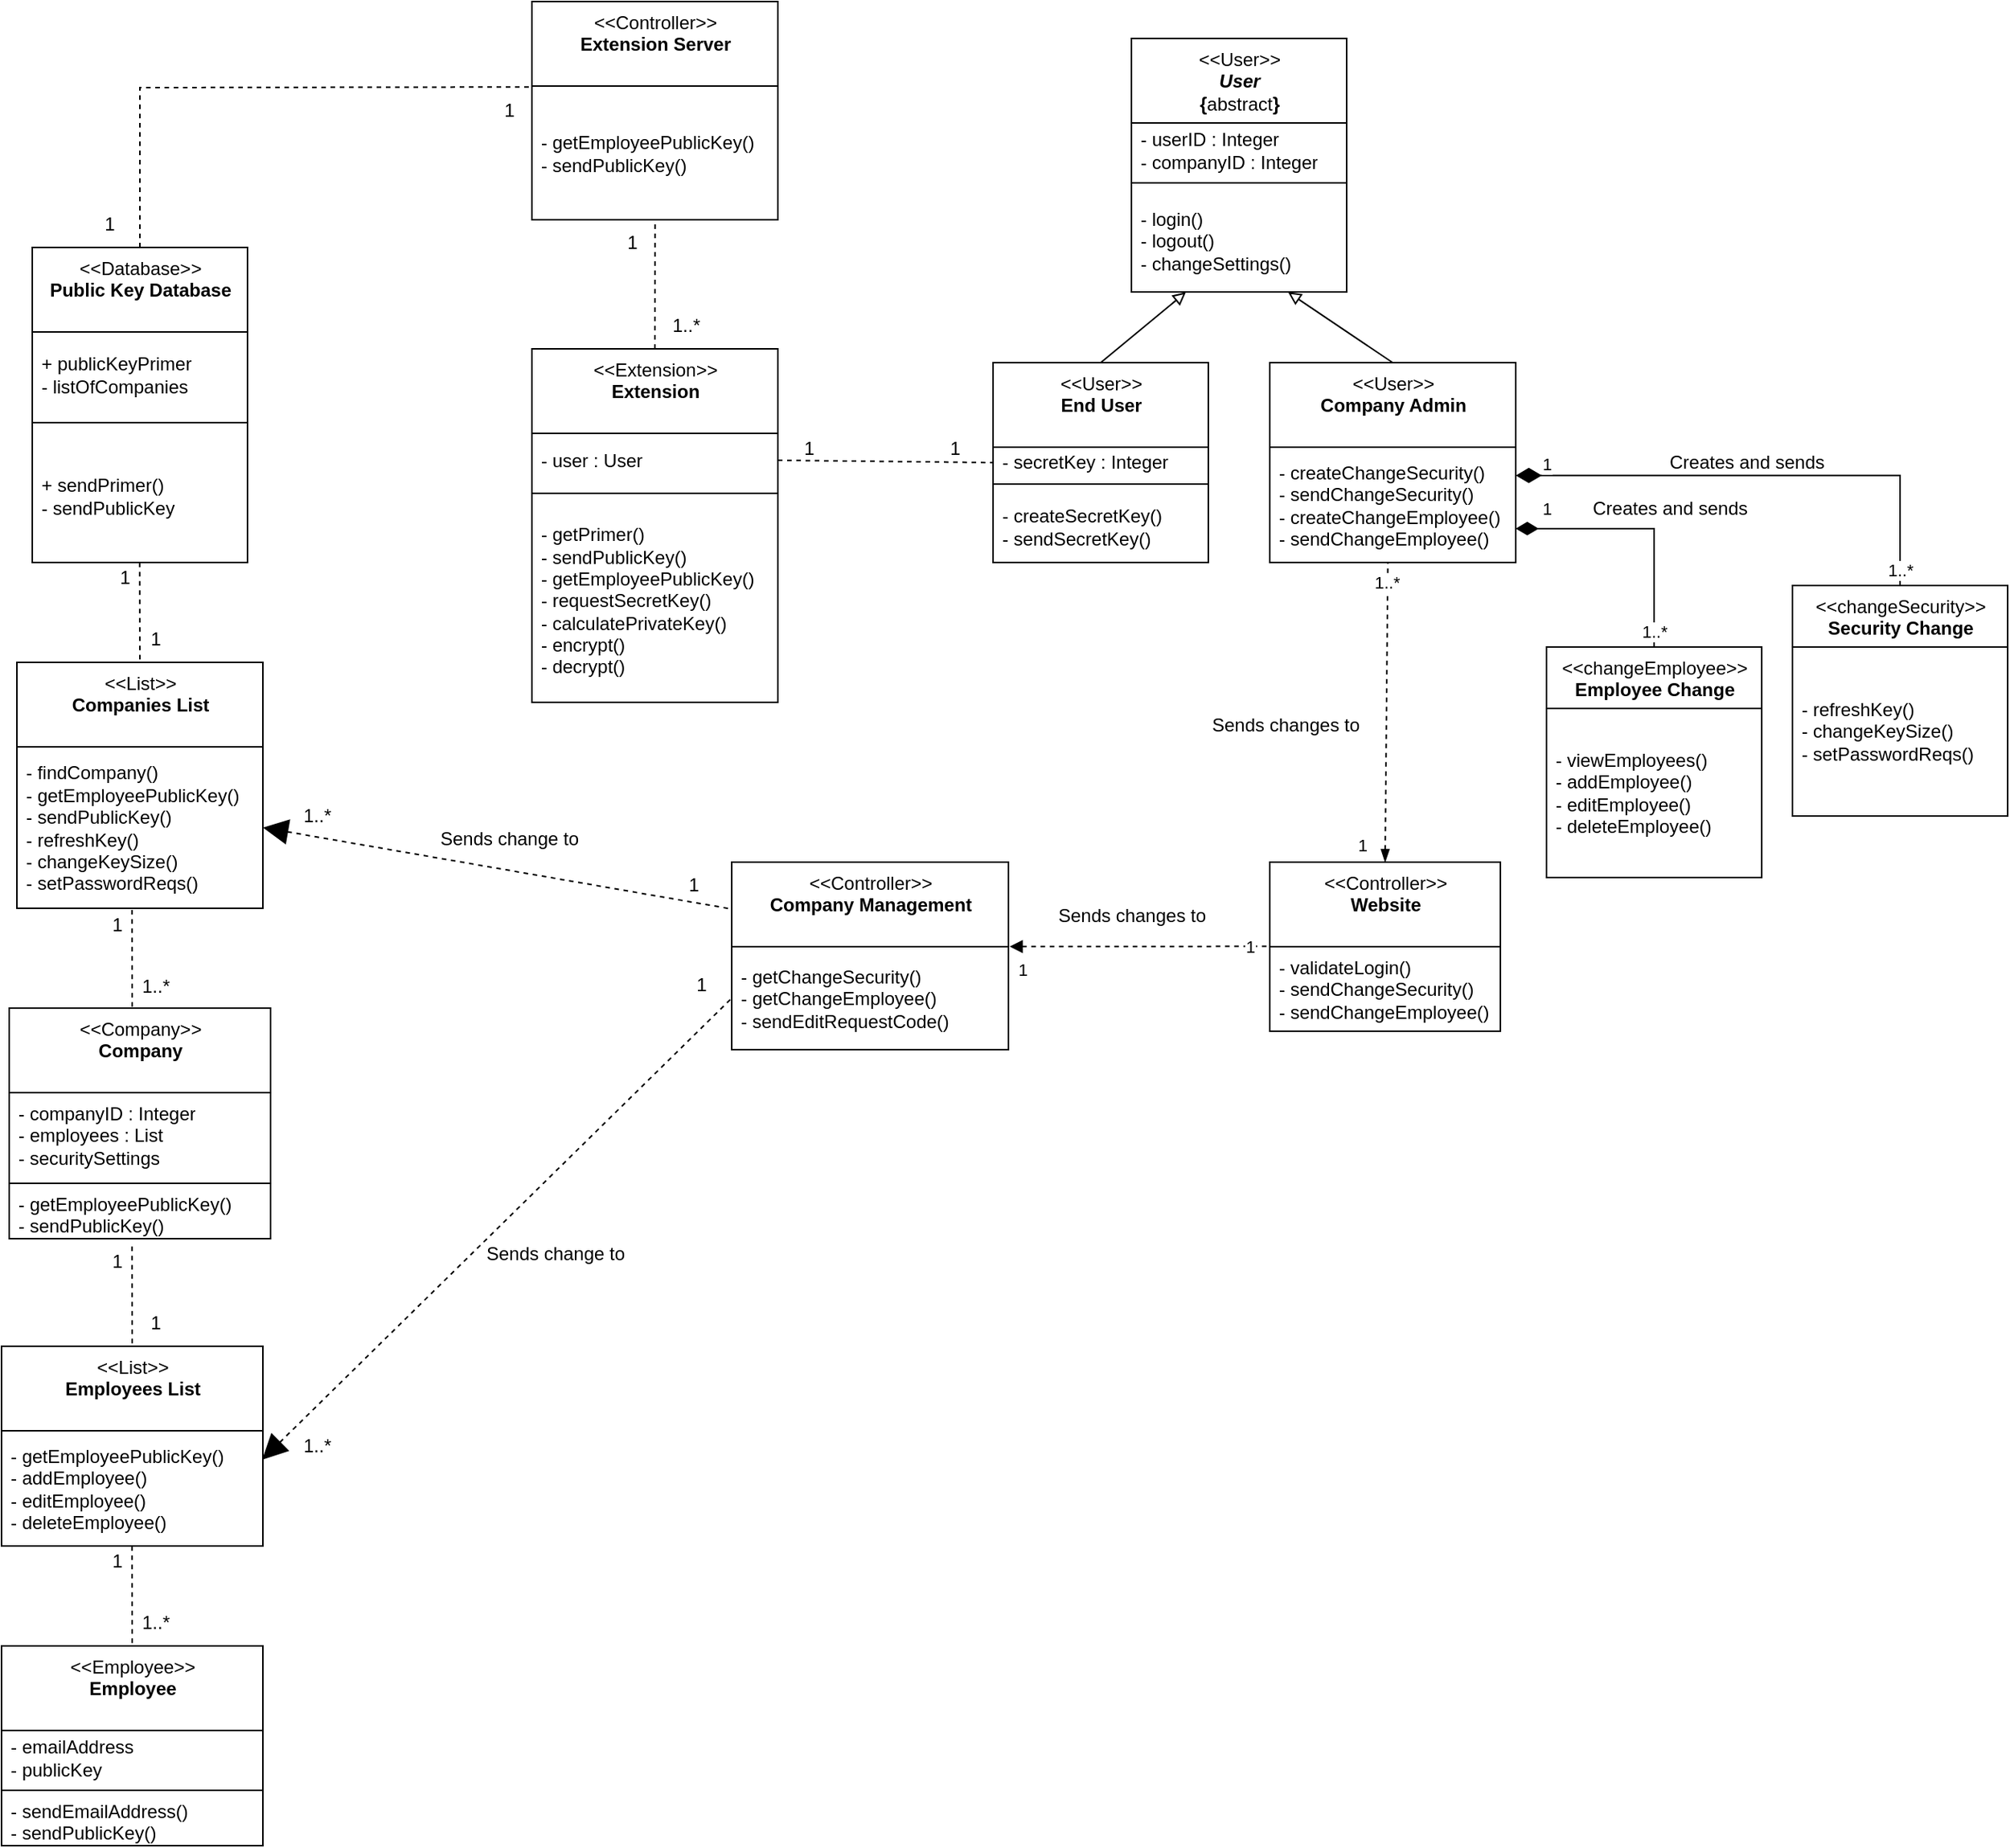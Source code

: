 <mxfile version="20.5.1" type="github">
  <diagram id="yi8clrVWpxPI6aIF4BqR" name="Page-1">
    <mxGraphModel dx="1526" dy="811" grid="1" gridSize="10" guides="1" tooltips="1" connect="1" arrows="1" fold="1" page="1" pageScale="1" pageWidth="850" pageHeight="1100" background="none" math="0" shadow="0">
      <root>
        <mxCell id="0" />
        <mxCell id="1" parent="0" />
        <mxCell id="jAniK7cdJ6ZegxduMN-r-1" value="&amp;lt;&amp;lt;Extension&amp;gt;&amp;gt;&lt;br&gt;&lt;b&gt;Extension&lt;/b&gt;" style="swimlane;fontStyle=0;align=center;verticalAlign=top;childLayout=stackLayout;horizontal=1;startSize=55;horizontalStack=0;resizeParent=1;resizeParentMax=0;resizeLast=0;collapsible=0;marginBottom=0;html=1;" parent="1" vertex="1">
          <mxGeometry x="1110" y="246" width="160" height="230" as="geometry" />
        </mxCell>
        <mxCell id="jAniK7cdJ6ZegxduMN-r-3" value="- user : User" style="text;html=1;strokeColor=none;fillColor=none;align=left;verticalAlign=middle;spacingLeft=4;spacingRight=4;overflow=hidden;rotatable=0;points=[[0,0.5],[1,0.5]];portConstraint=eastwest;" parent="jAniK7cdJ6ZegxduMN-r-1" vertex="1">
          <mxGeometry y="55" width="160" height="35" as="geometry" />
        </mxCell>
        <mxCell id="jAniK7cdJ6ZegxduMN-r-6" value="" style="line;strokeWidth=1;fillColor=none;align=left;verticalAlign=middle;spacingTop=-1;spacingLeft=3;spacingRight=3;rotatable=0;labelPosition=right;points=[];portConstraint=eastwest;" parent="jAniK7cdJ6ZegxduMN-r-1" vertex="1">
          <mxGeometry y="90" width="160" height="8" as="geometry" />
        </mxCell>
        <mxCell id="jAniK7cdJ6ZegxduMN-r-8" value="- getPrimer()&lt;br&gt;- sendPublicKey()&lt;br&gt;- getEmployeePublicKey()&lt;br&gt;- requestSecretKey()&lt;br&gt;- calculatePrivateKey()&lt;br&gt;- encrypt()&lt;br&gt;- decrypt()" style="text;html=1;strokeColor=none;fillColor=none;align=left;verticalAlign=middle;spacingLeft=4;spacingRight=4;overflow=hidden;rotatable=0;points=[[0,0.5],[1,0.5]];portConstraint=eastwest;" parent="jAniK7cdJ6ZegxduMN-r-1" vertex="1">
          <mxGeometry y="98" width="160" height="132" as="geometry" />
        </mxCell>
        <mxCell id="cV7SApcjxq-6u7qVIPJe-7" value="&amp;lt;&amp;lt;User&amp;gt;&amp;gt;&lt;br&gt;&lt;b&gt;&lt;i&gt;User&lt;/i&gt;&lt;br&gt;{&lt;/b&gt;abstract&lt;b&gt;}&lt;br&gt;&lt;/b&gt;" style="swimlane;fontStyle=0;align=center;verticalAlign=top;childLayout=stackLayout;horizontal=1;startSize=55;horizontalStack=0;resizeParent=1;resizeParentMax=0;resizeLast=0;collapsible=0;marginBottom=0;html=1;" vertex="1" parent="1">
          <mxGeometry x="1500" y="44" width="140" height="165" as="geometry" />
        </mxCell>
        <mxCell id="cV7SApcjxq-6u7qVIPJe-9" value="- userID : Integer&lt;br&gt;- companyID : Integer" style="text;html=1;strokeColor=none;fillColor=none;align=left;verticalAlign=middle;spacingLeft=4;spacingRight=4;overflow=hidden;rotatable=0;points=[[0,0.5],[1,0.5]];portConstraint=eastwest;" vertex="1" parent="cV7SApcjxq-6u7qVIPJe-7">
          <mxGeometry y="55" width="140" height="35" as="geometry" />
        </mxCell>
        <mxCell id="cV7SApcjxq-6u7qVIPJe-12" value="" style="line;strokeWidth=1;fillColor=none;align=left;verticalAlign=middle;spacingTop=-1;spacingLeft=3;spacingRight=3;rotatable=0;labelPosition=right;points=[];portConstraint=eastwest;" vertex="1" parent="cV7SApcjxq-6u7qVIPJe-7">
          <mxGeometry y="90" width="140" height="8" as="geometry" />
        </mxCell>
        <mxCell id="cV7SApcjxq-6u7qVIPJe-14" value="- login()&lt;br&gt;- logout()&lt;br&gt;- changeSettings()" style="text;html=1;strokeColor=none;fillColor=none;align=left;verticalAlign=middle;spacingLeft=4;spacingRight=4;overflow=hidden;rotatable=0;points=[[0,0.5],[1,0.5]];portConstraint=eastwest;" vertex="1" parent="cV7SApcjxq-6u7qVIPJe-7">
          <mxGeometry y="98" width="140" height="67" as="geometry" />
        </mxCell>
        <mxCell id="cV7SApcjxq-6u7qVIPJe-21" value="&amp;lt;&amp;lt;User&amp;gt;&amp;gt;&lt;br&gt;&lt;b&gt;End User&lt;/b&gt;" style="swimlane;fontStyle=0;align=center;verticalAlign=top;childLayout=stackLayout;horizontal=1;startSize=55;horizontalStack=0;resizeParent=1;resizeParentMax=0;resizeLast=0;collapsible=0;marginBottom=0;html=1;" vertex="1" parent="1">
          <mxGeometry x="1410" y="255" width="140" height="130" as="geometry" />
        </mxCell>
        <mxCell id="cV7SApcjxq-6u7qVIPJe-22" value="- secretKey : Integer" style="text;html=1;strokeColor=none;fillColor=none;align=left;verticalAlign=middle;spacingLeft=4;spacingRight=4;overflow=hidden;rotatable=0;points=[[0,0.5],[1,0.5]];portConstraint=eastwest;" vertex="1" parent="cV7SApcjxq-6u7qVIPJe-21">
          <mxGeometry y="55" width="140" height="20" as="geometry" />
        </mxCell>
        <mxCell id="cV7SApcjxq-6u7qVIPJe-23" value="" style="line;strokeWidth=1;fillColor=none;align=left;verticalAlign=middle;spacingTop=-1;spacingLeft=3;spacingRight=3;rotatable=0;labelPosition=right;points=[];portConstraint=eastwest;" vertex="1" parent="cV7SApcjxq-6u7qVIPJe-21">
          <mxGeometry y="75" width="140" height="8" as="geometry" />
        </mxCell>
        <mxCell id="cV7SApcjxq-6u7qVIPJe-24" value="- createSecretKey()&lt;br&gt;- sendSecretKey()" style="text;html=1;strokeColor=none;fillColor=none;align=left;verticalAlign=middle;spacingLeft=4;spacingRight=4;overflow=hidden;rotatable=0;points=[[0,0.5],[1,0.5]];portConstraint=eastwest;" vertex="1" parent="cV7SApcjxq-6u7qVIPJe-21">
          <mxGeometry y="83" width="140" height="47" as="geometry" />
        </mxCell>
        <mxCell id="cV7SApcjxq-6u7qVIPJe-25" value="&amp;lt;&amp;lt;User&amp;gt;&amp;gt;&lt;br&gt;&lt;b&gt;Company Admin&lt;/b&gt;" style="swimlane;fontStyle=0;align=center;verticalAlign=top;childLayout=stackLayout;horizontal=1;startSize=55;horizontalStack=0;resizeParent=1;resizeParentMax=0;resizeLast=0;collapsible=0;marginBottom=0;html=1;" vertex="1" parent="1">
          <mxGeometry x="1590" y="255" width="160" height="130" as="geometry" />
        </mxCell>
        <mxCell id="cV7SApcjxq-6u7qVIPJe-28" value="- createChangeSecurity()&lt;br&gt;- sendChangeSecurity()&lt;br&gt;- createChangeEmployee()&lt;br&gt;- sendChangeEmployee()" style="text;html=1;strokeColor=none;fillColor=none;align=left;verticalAlign=middle;spacingLeft=4;spacingRight=4;overflow=hidden;rotatable=0;points=[[0,0.5],[1,0.5]];portConstraint=eastwest;" vertex="1" parent="cV7SApcjxq-6u7qVIPJe-25">
          <mxGeometry y="55" width="160" height="75" as="geometry" />
        </mxCell>
        <mxCell id="cV7SApcjxq-6u7qVIPJe-37" value="" style="endArrow=block;html=1;rounded=0;exitX=0.5;exitY=0;exitDx=0;exitDy=0;entryX=0.253;entryY=1.002;entryDx=0;entryDy=0;entryPerimeter=0;endFill=0;" edge="1" parent="1" source="cV7SApcjxq-6u7qVIPJe-21" target="cV7SApcjxq-6u7qVIPJe-14">
          <mxGeometry width="50" height="50" relative="1" as="geometry">
            <mxPoint x="1770" y="230" as="sourcePoint" />
            <mxPoint x="1820" y="180" as="targetPoint" />
          </mxGeometry>
        </mxCell>
        <mxCell id="cV7SApcjxq-6u7qVIPJe-43" value="" style="endArrow=block;html=1;rounded=0;exitX=0.5;exitY=0;exitDx=0;exitDy=0;entryX=0.728;entryY=1.002;entryDx=0;entryDy=0;entryPerimeter=0;endFill=0;" edge="1" parent="1" source="cV7SApcjxq-6u7qVIPJe-25" target="cV7SApcjxq-6u7qVIPJe-14">
          <mxGeometry width="50" height="50" relative="1" as="geometry">
            <mxPoint x="1500" y="250" as="sourcePoint" />
            <mxPoint x="1543.6" y="193.525" as="targetPoint" />
          </mxGeometry>
        </mxCell>
        <mxCell id="cV7SApcjxq-6u7qVIPJe-45" value="&amp;lt;&amp;lt;Controller&amp;gt;&amp;gt;&lt;br&gt;&lt;b&gt;Extension Server&lt;/b&gt;" style="swimlane;fontStyle=0;align=center;verticalAlign=top;childLayout=stackLayout;horizontal=1;startSize=55;horizontalStack=0;resizeParent=1;resizeParentMax=0;resizeLast=0;collapsible=0;marginBottom=0;html=1;" vertex="1" parent="1">
          <mxGeometry x="1110" y="20" width="160" height="142" as="geometry" />
        </mxCell>
        <mxCell id="cV7SApcjxq-6u7qVIPJe-52" value="- getEmployeePublicKey()&lt;br&gt;- sendPublicKey()" style="text;html=1;strokeColor=none;fillColor=none;align=left;verticalAlign=middle;spacingLeft=4;spacingRight=4;overflow=hidden;rotatable=0;points=[[0,0.5],[1,0.5]];portConstraint=eastwest;" vertex="1" parent="cV7SApcjxq-6u7qVIPJe-45">
          <mxGeometry y="55" width="160" height="87" as="geometry" />
        </mxCell>
        <mxCell id="cV7SApcjxq-6u7qVIPJe-53" value="&amp;lt;&amp;lt;Database&amp;gt;&amp;gt;&lt;br&gt;&lt;b&gt;Public Key Database&lt;/b&gt;" style="swimlane;fontStyle=0;align=center;verticalAlign=top;childLayout=stackLayout;horizontal=1;startSize=55;horizontalStack=0;resizeParent=1;resizeParentMax=0;resizeLast=0;collapsible=0;marginBottom=0;html=1;" vertex="1" parent="1">
          <mxGeometry x="785" y="180" width="140" height="205" as="geometry" />
        </mxCell>
        <mxCell id="cV7SApcjxq-6u7qVIPJe-55" value="+ publicKeyPrimer&lt;br&gt;- listOfCompanies" style="text;html=1;strokeColor=none;fillColor=none;align=left;verticalAlign=middle;spacingLeft=4;spacingRight=4;overflow=hidden;rotatable=0;points=[[0,0.5],[1,0.5]];portConstraint=eastwest;" vertex="1" parent="cV7SApcjxq-6u7qVIPJe-53">
          <mxGeometry y="55" width="140" height="55" as="geometry" />
        </mxCell>
        <mxCell id="cV7SApcjxq-6u7qVIPJe-58" value="" style="line;strokeWidth=1;fillColor=none;align=left;verticalAlign=middle;spacingTop=-1;spacingLeft=3;spacingRight=3;rotatable=0;labelPosition=right;points=[];portConstraint=eastwest;" vertex="1" parent="cV7SApcjxq-6u7qVIPJe-53">
          <mxGeometry y="110" width="140" height="8" as="geometry" />
        </mxCell>
        <mxCell id="cV7SApcjxq-6u7qVIPJe-60" value="+ sendPrimer()&lt;br&gt;- sendPublicKey" style="text;html=1;strokeColor=none;fillColor=none;align=left;verticalAlign=middle;spacingLeft=4;spacingRight=4;overflow=hidden;rotatable=0;points=[[0,0.5],[1,0.5]];portConstraint=eastwest;" vertex="1" parent="cV7SApcjxq-6u7qVIPJe-53">
          <mxGeometry y="118" width="140" height="87" as="geometry" />
        </mxCell>
        <mxCell id="cV7SApcjxq-6u7qVIPJe-61" value="&amp;lt;&amp;lt;List&amp;gt;&amp;gt;&lt;br&gt;&lt;b&gt;Companies List&lt;/b&gt;" style="swimlane;fontStyle=0;align=center;verticalAlign=top;childLayout=stackLayout;horizontal=1;startSize=55;horizontalStack=0;resizeParent=1;resizeParentMax=0;resizeLast=0;collapsible=0;marginBottom=0;html=1;" vertex="1" parent="1">
          <mxGeometry x="775" y="450" width="160" height="160" as="geometry" />
        </mxCell>
        <mxCell id="cV7SApcjxq-6u7qVIPJe-68" value="- findCompany()&lt;br&gt;- getEmployeePublicKey()&lt;br&gt;- sendPublicKey()&lt;br&gt;- refreshKey()&lt;br&gt;- changeKeySize()&lt;br&gt;- setPasswordReqs()" style="text;html=1;strokeColor=none;fillColor=none;align=left;verticalAlign=middle;spacingLeft=4;spacingRight=4;overflow=hidden;rotatable=0;points=[[0,0.5],[1,0.5]];portConstraint=eastwest;" vertex="1" parent="cV7SApcjxq-6u7qVIPJe-61">
          <mxGeometry y="55" width="160" height="105" as="geometry" />
        </mxCell>
        <mxCell id="cV7SApcjxq-6u7qVIPJe-77" value="&amp;lt;&amp;lt;List&amp;gt;&amp;gt;&lt;br&gt;&lt;b&gt;Employees List&lt;/b&gt;" style="swimlane;fontStyle=0;align=center;verticalAlign=top;childLayout=stackLayout;horizontal=1;startSize=55;horizontalStack=0;resizeParent=1;resizeParentMax=0;resizeLast=0;collapsible=0;marginBottom=0;html=1;" vertex="1" parent="1">
          <mxGeometry x="765" y="895" width="170" height="130" as="geometry" />
        </mxCell>
        <mxCell id="cV7SApcjxq-6u7qVIPJe-80" value="- getEmployeePublicKey()&lt;br&gt;- addEmployee()&lt;br&gt;- editEmployee()&lt;br&gt;- deleteEmployee()" style="text;html=1;strokeColor=none;fillColor=none;align=left;verticalAlign=middle;spacingLeft=4;spacingRight=4;overflow=hidden;rotatable=0;points=[[0,0.5],[1,0.5]];portConstraint=eastwest;" vertex="1" parent="cV7SApcjxq-6u7qVIPJe-77">
          <mxGeometry y="55" width="170" height="75" as="geometry" />
        </mxCell>
        <mxCell id="cV7SApcjxq-6u7qVIPJe-90" value="&amp;lt;&amp;lt;Employee&amp;gt;&amp;gt;&lt;br&gt;&lt;b&gt;Employee&lt;/b&gt;" style="swimlane;fontStyle=0;align=center;verticalAlign=top;childLayout=stackLayout;horizontal=1;startSize=55;horizontalStack=0;resizeParent=1;resizeParentMax=0;resizeLast=0;collapsible=0;marginBottom=0;html=1;" vertex="1" parent="1">
          <mxGeometry x="765" y="1090" width="170" height="130" as="geometry" />
        </mxCell>
        <mxCell id="cV7SApcjxq-6u7qVIPJe-91" value="- emailAddress&lt;br&gt;- publicKey" style="text;html=1;strokeColor=none;fillColor=none;align=left;verticalAlign=middle;spacingLeft=4;spacingRight=4;overflow=hidden;rotatable=0;points=[[0,0.5],[1,0.5]];portConstraint=eastwest;" vertex="1" parent="cV7SApcjxq-6u7qVIPJe-90">
          <mxGeometry y="55" width="170" height="35" as="geometry" />
        </mxCell>
        <mxCell id="cV7SApcjxq-6u7qVIPJe-92" value="" style="line;strokeWidth=1;fillColor=none;align=left;verticalAlign=middle;spacingTop=-1;spacingLeft=3;spacingRight=3;rotatable=0;labelPosition=right;points=[];portConstraint=eastwest;" vertex="1" parent="cV7SApcjxq-6u7qVIPJe-90">
          <mxGeometry y="90" width="170" height="8" as="geometry" />
        </mxCell>
        <mxCell id="cV7SApcjxq-6u7qVIPJe-93" value="- sendEmailAddress()&lt;br&gt;- sendPublicKey()" style="text;html=1;strokeColor=none;fillColor=none;align=left;verticalAlign=middle;spacingLeft=4;spacingRight=4;overflow=hidden;rotatable=0;points=[[0,0.5],[1,0.5]];portConstraint=eastwest;" vertex="1" parent="cV7SApcjxq-6u7qVIPJe-90">
          <mxGeometry y="98" width="170" height="32" as="geometry" />
        </mxCell>
        <mxCell id="cV7SApcjxq-6u7qVIPJe-94" value="&amp;lt;&amp;lt;Company&amp;gt;&amp;gt;&lt;br&gt;&lt;b&gt;Company&lt;/b&gt;" style="swimlane;fontStyle=0;align=center;verticalAlign=top;childLayout=stackLayout;horizontal=1;startSize=55;horizontalStack=0;resizeParent=1;resizeParentMax=0;resizeLast=0;collapsible=0;marginBottom=0;html=1;" vertex="1" parent="1">
          <mxGeometry x="770" y="675" width="170" height="150" as="geometry" />
        </mxCell>
        <mxCell id="cV7SApcjxq-6u7qVIPJe-95" value="- companyID : Integer&lt;br&gt;- employees : List&lt;br&gt;- securitySettings" style="text;html=1;strokeColor=none;fillColor=none;align=left;verticalAlign=middle;spacingLeft=4;spacingRight=4;overflow=hidden;rotatable=0;points=[[0,0.5],[1,0.5]];portConstraint=eastwest;" vertex="1" parent="cV7SApcjxq-6u7qVIPJe-94">
          <mxGeometry y="55" width="170" height="55" as="geometry" />
        </mxCell>
        <mxCell id="cV7SApcjxq-6u7qVIPJe-96" value="" style="line;strokeWidth=1;fillColor=none;align=left;verticalAlign=middle;spacingTop=-1;spacingLeft=3;spacingRight=3;rotatable=0;labelPosition=right;points=[];portConstraint=eastwest;" vertex="1" parent="cV7SApcjxq-6u7qVIPJe-94">
          <mxGeometry y="110" width="170" height="8" as="geometry" />
        </mxCell>
        <mxCell id="cV7SApcjxq-6u7qVIPJe-97" value="- getEmployeePublicKey()&lt;br&gt;- sendPublicKey()&lt;br&gt;- refreshKey()&lt;br&gt;- changeKeySize()&lt;br&gt;- setPasswordReqs()" style="text;html=1;strokeColor=none;fillColor=none;align=left;verticalAlign=middle;spacingLeft=4;spacingRight=4;overflow=hidden;rotatable=0;points=[[0,0.5],[1,0.5]];portConstraint=eastwest;" vertex="1" parent="cV7SApcjxq-6u7qVIPJe-94">
          <mxGeometry y="118" width="170" height="32" as="geometry" />
        </mxCell>
        <mxCell id="cV7SApcjxq-6u7qVIPJe-98" value="" style="endArrow=none;html=1;rounded=0;exitX=0.5;exitY=0;exitDx=0;exitDy=0;entryX=0.501;entryY=1.006;entryDx=0;entryDy=0;entryPerimeter=0;dashed=1;" edge="1" parent="1" source="jAniK7cdJ6ZegxduMN-r-1" target="cV7SApcjxq-6u7qVIPJe-52">
          <mxGeometry width="50" height="50" relative="1" as="geometry">
            <mxPoint x="1330" y="466" as="sourcePoint" />
            <mxPoint x="1380" y="416" as="targetPoint" />
          </mxGeometry>
        </mxCell>
        <mxCell id="cV7SApcjxq-6u7qVIPJe-102" value="&amp;lt;&amp;lt;Controller&amp;gt;&amp;gt;&lt;br&gt;&lt;b&gt;Company Management&lt;/b&gt;" style="swimlane;fontStyle=0;align=center;verticalAlign=top;childLayout=stackLayout;horizontal=1;startSize=55;horizontalStack=0;resizeParent=1;resizeParentMax=0;resizeLast=0;collapsible=0;marginBottom=0;html=1;" vertex="1" parent="1">
          <mxGeometry x="1240" y="580" width="180" height="122" as="geometry" />
        </mxCell>
        <mxCell id="cV7SApcjxq-6u7qVIPJe-109" value="- getChangeSecurity()&lt;br&gt;- getChangeEmployee()&lt;br&gt;- sendEditRequestCode()" style="text;html=1;strokeColor=none;fillColor=none;align=left;verticalAlign=middle;spacingLeft=4;spacingRight=4;overflow=hidden;rotatable=0;points=[[0,0.5],[1,0.5]];portConstraint=eastwest;" vertex="1" parent="cV7SApcjxq-6u7qVIPJe-102">
          <mxGeometry y="55" width="180" height="67" as="geometry" />
        </mxCell>
        <mxCell id="cV7SApcjxq-6u7qVIPJe-110" value="&amp;lt;&amp;lt;Controller&amp;gt;&amp;gt;&lt;br&gt;&lt;b&gt;Website&lt;/b&gt;" style="swimlane;fontStyle=0;align=center;verticalAlign=top;childLayout=stackLayout;horizontal=1;startSize=55;horizontalStack=0;resizeParent=1;resizeParentMax=0;resizeLast=0;collapsible=0;marginBottom=0;html=1;" vertex="1" parent="1">
          <mxGeometry x="1590" y="580" width="150" height="110" as="geometry" />
        </mxCell>
        <mxCell id="cV7SApcjxq-6u7qVIPJe-113" value="- validateLogin()&lt;br&gt;- sendChangeSecurity()&lt;br&gt;- sendChangeEmployee()" style="text;html=1;strokeColor=none;fillColor=none;align=left;verticalAlign=middle;spacingLeft=4;spacingRight=4;overflow=hidden;rotatable=0;points=[[0,0.5],[1,0.5]];portConstraint=eastwest;" vertex="1" parent="cV7SApcjxq-6u7qVIPJe-110">
          <mxGeometry y="55" width="150" height="55" as="geometry" />
        </mxCell>
        <mxCell id="cV7SApcjxq-6u7qVIPJe-114" value="&amp;lt;&amp;lt;changeEmployee&amp;gt;&amp;gt;&lt;br&gt;&lt;b&gt;Employee&amp;nbsp;&lt;/b&gt;&lt;b&gt;Change&lt;/b&gt;" style="swimlane;fontStyle=0;align=center;verticalAlign=top;childLayout=stackLayout;horizontal=1;startSize=40;horizontalStack=0;resizeParent=1;resizeParentMax=0;resizeLast=0;collapsible=0;marginBottom=0;html=1;" vertex="1" parent="1">
          <mxGeometry x="1770" y="440" width="140" height="150" as="geometry" />
        </mxCell>
        <mxCell id="cV7SApcjxq-6u7qVIPJe-115" value="- viewEmployees()&lt;br&gt;- addEmployee()&lt;br&gt;- editEmployee()&lt;br&gt;- deleteEmployee()" style="text;html=1;strokeColor=none;fillColor=none;align=left;verticalAlign=middle;spacingLeft=4;spacingRight=4;overflow=hidden;rotatable=0;points=[[0,0.5],[1,0.5]];portConstraint=eastwest;" vertex="1" parent="cV7SApcjxq-6u7qVIPJe-114">
          <mxGeometry y="40" width="140" height="110" as="geometry" />
        </mxCell>
        <mxCell id="cV7SApcjxq-6u7qVIPJe-116" value="&amp;lt;&amp;lt;changeSecurity&amp;gt;&amp;gt;&lt;br&gt;&lt;b&gt;Security&amp;nbsp;&lt;/b&gt;&lt;b&gt;Change&lt;/b&gt;" style="swimlane;fontStyle=0;align=center;verticalAlign=top;childLayout=stackLayout;horizontal=1;startSize=40;horizontalStack=0;resizeParent=1;resizeParentMax=0;resizeLast=0;collapsible=0;marginBottom=0;html=1;" vertex="1" parent="1">
          <mxGeometry x="1930" y="400" width="140" height="150" as="geometry" />
        </mxCell>
        <mxCell id="cV7SApcjxq-6u7qVIPJe-117" value="- refreshKey()&lt;br&gt;- changeKeySize()&lt;br&gt;- setPasswordReqs()&lt;br&gt;" style="text;html=1;strokeColor=none;fillColor=none;align=left;verticalAlign=middle;spacingLeft=4;spacingRight=4;overflow=hidden;rotatable=0;points=[[0,0.5],[1,0.5]];portConstraint=eastwest;" vertex="1" parent="cV7SApcjxq-6u7qVIPJe-116">
          <mxGeometry y="40" width="140" height="110" as="geometry" />
        </mxCell>
        <mxCell id="cV7SApcjxq-6u7qVIPJe-118" value="" style="endArrow=none;startArrow=blockThin;html=1;rounded=0;entryX=0.48;entryY=1;entryDx=0;entryDy=0;entryPerimeter=0;exitX=0.5;exitY=0;exitDx=0;exitDy=0;startFill=1;endFill=0;dashed=1;" edge="1" parent="1" source="cV7SApcjxq-6u7qVIPJe-110" target="cV7SApcjxq-6u7qVIPJe-28">
          <mxGeometry width="50" height="50" relative="1" as="geometry">
            <mxPoint x="1370" y="400" as="sourcePoint" />
            <mxPoint x="1420" y="350" as="targetPoint" />
          </mxGeometry>
        </mxCell>
        <mxCell id="cV7SApcjxq-6u7qVIPJe-130" value="1" style="edgeLabel;html=1;align=center;verticalAlign=middle;resizable=0;points=[];" vertex="1" connectable="0" parent="cV7SApcjxq-6u7qVIPJe-118">
          <mxGeometry x="-0.889" y="1" relative="1" as="geometry">
            <mxPoint x="-14" as="offset" />
          </mxGeometry>
        </mxCell>
        <mxCell id="cV7SApcjxq-6u7qVIPJe-131" value="1..*" style="edgeLabel;html=1;align=center;verticalAlign=middle;resizable=0;points=[];" vertex="1" connectable="0" parent="cV7SApcjxq-6u7qVIPJe-118">
          <mxGeometry x="0.87" y="1" relative="1" as="geometry">
            <mxPoint as="offset" />
          </mxGeometry>
        </mxCell>
        <mxCell id="cV7SApcjxq-6u7qVIPJe-119" value="" style="endArrow=none;startArrow=block;html=1;rounded=0;exitX=1.004;exitY=-0.001;exitDx=0;exitDy=0;exitPerimeter=0;entryX=-0.004;entryY=-0.004;entryDx=0;entryDy=0;entryPerimeter=0;startFill=1;endFill=0;dashed=1;" edge="1" parent="1" source="cV7SApcjxq-6u7qVIPJe-109" target="cV7SApcjxq-6u7qVIPJe-113">
          <mxGeometry width="50" height="50" relative="1" as="geometry">
            <mxPoint x="1370" y="400" as="sourcePoint" />
            <mxPoint x="1420" y="350" as="targetPoint" />
          </mxGeometry>
        </mxCell>
        <mxCell id="cV7SApcjxq-6u7qVIPJe-132" value="1" style="edgeLabel;html=1;align=center;verticalAlign=middle;resizable=0;points=[];" vertex="1" connectable="0" parent="cV7SApcjxq-6u7qVIPJe-119">
          <mxGeometry x="0.855" relative="1" as="geometry">
            <mxPoint as="offset" />
          </mxGeometry>
        </mxCell>
        <mxCell id="cV7SApcjxq-6u7qVIPJe-133" value="1" style="edgeLabel;html=1;align=center;verticalAlign=middle;resizable=0;points=[];" vertex="1" connectable="0" parent="cV7SApcjxq-6u7qVIPJe-119">
          <mxGeometry x="-0.908" y="-1" relative="1" as="geometry">
            <mxPoint y="14" as="offset" />
          </mxGeometry>
        </mxCell>
        <mxCell id="cV7SApcjxq-6u7qVIPJe-120" value="" style="endArrow=none;html=1;endSize=12;startArrow=diamondThin;startSize=14;startFill=1;edgeStyle=orthogonalEdgeStyle;align=left;verticalAlign=bottom;rounded=0;elbow=vertical;exitX=1;exitY=0.245;exitDx=0;exitDy=0;exitPerimeter=0;endFill=0;entryX=0.5;entryY=0;entryDx=0;entryDy=0;" edge="1" parent="1" source="cV7SApcjxq-6u7qVIPJe-28" target="cV7SApcjxq-6u7qVIPJe-116">
          <mxGeometry x="-1" y="3" relative="1" as="geometry">
            <mxPoint x="1380" y="480" as="sourcePoint" />
            <mxPoint x="1540" y="480" as="targetPoint" />
          </mxGeometry>
        </mxCell>
        <mxCell id="cV7SApcjxq-6u7qVIPJe-126" value="1" style="edgeLabel;html=1;align=center;verticalAlign=middle;resizable=0;points=[];" vertex="1" connectable="0" parent="cV7SApcjxq-6u7qVIPJe-120">
          <mxGeometry x="-0.951" y="4" relative="1" as="geometry">
            <mxPoint x="12" y="-4" as="offset" />
          </mxGeometry>
        </mxCell>
        <mxCell id="cV7SApcjxq-6u7qVIPJe-129" value="1..*" style="edgeLabel;html=1;align=center;verticalAlign=middle;resizable=0;points=[];" vertex="1" connectable="0" parent="cV7SApcjxq-6u7qVIPJe-120">
          <mxGeometry x="0.961" relative="1" as="geometry">
            <mxPoint y="-4" as="offset" />
          </mxGeometry>
        </mxCell>
        <mxCell id="cV7SApcjxq-6u7qVIPJe-121" value="" style="endArrow=diamondThin;endFill=1;endSize=12;html=1;rounded=0;elbow=vertical;entryX=1;entryY=0.706;entryDx=0;entryDy=0;entryPerimeter=0;exitX=0.5;exitY=0;exitDx=0;exitDy=0;startSize=14;" edge="1" parent="1" source="cV7SApcjxq-6u7qVIPJe-114" target="cV7SApcjxq-6u7qVIPJe-28">
          <mxGeometry width="160" relative="1" as="geometry">
            <mxPoint x="1620" y="630" as="sourcePoint" />
            <mxPoint x="1780" y="630" as="targetPoint" />
            <Array as="points">
              <mxPoint x="1840" y="363" />
            </Array>
          </mxGeometry>
        </mxCell>
        <mxCell id="cV7SApcjxq-6u7qVIPJe-127" value="1" style="edgeLabel;html=1;align=center;verticalAlign=middle;resizable=0;points=[];" vertex="1" connectable="0" parent="cV7SApcjxq-6u7qVIPJe-121">
          <mxGeometry x="0.903" y="-1" relative="1" as="geometry">
            <mxPoint x="12" y="-12" as="offset" />
          </mxGeometry>
        </mxCell>
        <mxCell id="cV7SApcjxq-6u7qVIPJe-128" value="1..*" style="edgeLabel;html=1;align=center;verticalAlign=middle;resizable=0;points=[];" vertex="1" connectable="0" parent="cV7SApcjxq-6u7qVIPJe-121">
          <mxGeometry x="-0.913" relative="1" as="geometry">
            <mxPoint y="-3" as="offset" />
          </mxGeometry>
        </mxCell>
        <mxCell id="cV7SApcjxq-6u7qVIPJe-122" value="" style="endArrow=none;html=1;rounded=0;elbow=vertical;exitX=1;exitY=0.5;exitDx=0;exitDy=0;entryX=0;entryY=0.5;entryDx=0;entryDy=0;dashed=1;" edge="1" parent="1" source="jAniK7cdJ6ZegxduMN-r-3" target="cV7SApcjxq-6u7qVIPJe-22">
          <mxGeometry width="50" height="50" relative="1" as="geometry">
            <mxPoint x="1310" y="410" as="sourcePoint" />
            <mxPoint x="1360" y="360" as="targetPoint" />
          </mxGeometry>
        </mxCell>
        <mxCell id="cV7SApcjxq-6u7qVIPJe-123" value="" style="endArrow=none;html=1;rounded=0;elbow=vertical;exitX=0.5;exitY=0;exitDx=0;exitDy=0;entryX=-0.001;entryY=0.007;entryDx=0;entryDy=0;entryPerimeter=0;dashed=1;" edge="1" parent="1" source="cV7SApcjxq-6u7qVIPJe-53" target="cV7SApcjxq-6u7qVIPJe-52">
          <mxGeometry width="50" height="50" relative="1" as="geometry">
            <mxPoint x="925" y="270" as="sourcePoint" />
            <mxPoint x="975" y="220" as="targetPoint" />
            <Array as="points">
              <mxPoint x="855" y="76" />
            </Array>
          </mxGeometry>
        </mxCell>
        <mxCell id="cV7SApcjxq-6u7qVIPJe-124" value="" style="endArrow=none;dashed=1;html=1;rounded=0;startSize=14;endSize=12;elbow=vertical;entryX=0;entryY=0.25;entryDx=0;entryDy=0;exitX=1;exitY=0.5;exitDx=0;exitDy=0;startArrow=block;startFill=1;" edge="1" parent="1" source="cV7SApcjxq-6u7qVIPJe-68" target="cV7SApcjxq-6u7qVIPJe-102">
          <mxGeometry width="50" height="50" relative="1" as="geometry">
            <mxPoint x="1120" y="740" as="sourcePoint" />
            <mxPoint x="1170" y="690" as="targetPoint" />
          </mxGeometry>
        </mxCell>
        <mxCell id="cV7SApcjxq-6u7qVIPJe-125" value="" style="endArrow=none;dashed=1;html=1;rounded=0;startSize=14;endSize=12;elbow=vertical;entryX=0;entryY=0.5;entryDx=0;entryDy=0;exitX=0.997;exitY=0.252;exitDx=0;exitDy=0;exitPerimeter=0;startArrow=block;startFill=1;" edge="1" parent="1" source="cV7SApcjxq-6u7qVIPJe-80" target="cV7SApcjxq-6u7qVIPJe-109">
          <mxGeometry width="50" height="50" relative="1" as="geometry">
            <mxPoint x="1110" y="870" as="sourcePoint" />
            <mxPoint x="1160" y="820" as="targetPoint" />
          </mxGeometry>
        </mxCell>
        <mxCell id="cV7SApcjxq-6u7qVIPJe-134" value="1..*" style="text;html=1;align=center;verticalAlign=middle;resizable=0;points=[];autosize=1;strokeColor=none;fillColor=none;" vertex="1" parent="1">
          <mxGeometry x="950" y="535" width="40" height="30" as="geometry" />
        </mxCell>
        <mxCell id="cV7SApcjxq-6u7qVIPJe-135" value="Creates and sends" style="text;html=1;align=center;verticalAlign=middle;resizable=0;points=[];autosize=1;strokeColor=none;fillColor=none;" vertex="1" parent="1">
          <mxGeometry x="1840" y="305" width="120" height="30" as="geometry" />
        </mxCell>
        <mxCell id="cV7SApcjxq-6u7qVIPJe-136" value="Creates and sends" style="text;html=1;align=center;verticalAlign=middle;resizable=0;points=[];autosize=1;strokeColor=none;fillColor=none;" vertex="1" parent="1">
          <mxGeometry x="1790" y="335" width="120" height="30" as="geometry" />
        </mxCell>
        <mxCell id="cV7SApcjxq-6u7qVIPJe-137" value="Sends changes to" style="text;html=1;align=center;verticalAlign=middle;resizable=0;points=[];autosize=1;strokeColor=none;fillColor=none;" vertex="1" parent="1">
          <mxGeometry x="1540" y="476" width="120" height="30" as="geometry" />
        </mxCell>
        <mxCell id="cV7SApcjxq-6u7qVIPJe-138" value="Sends changes to" style="text;html=1;align=center;verticalAlign=middle;resizable=0;points=[];autosize=1;strokeColor=none;fillColor=none;" vertex="1" parent="1">
          <mxGeometry x="1440" y="600" width="120" height="30" as="geometry" />
        </mxCell>
        <mxCell id="cV7SApcjxq-6u7qVIPJe-140" value="1" style="text;html=1;align=center;verticalAlign=middle;resizable=0;points=[];autosize=1;strokeColor=none;fillColor=none;" vertex="1" parent="1">
          <mxGeometry x="1200" y="580" width="30" height="30" as="geometry" />
        </mxCell>
        <mxCell id="cV7SApcjxq-6u7qVIPJe-142" value="Sends change to" style="text;html=1;align=center;verticalAlign=middle;resizable=0;points=[];autosize=1;strokeColor=none;fillColor=none;" vertex="1" parent="1">
          <mxGeometry x="1040" y="550" width="110" height="30" as="geometry" />
        </mxCell>
        <mxCell id="cV7SApcjxq-6u7qVIPJe-143" value="Sends change to" style="text;html=1;align=center;verticalAlign=middle;resizable=0;points=[];autosize=1;strokeColor=none;fillColor=none;" vertex="1" parent="1">
          <mxGeometry x="1070" y="820" width="110" height="30" as="geometry" />
        </mxCell>
        <mxCell id="cV7SApcjxq-6u7qVIPJe-144" value="1" style="text;html=1;align=center;verticalAlign=middle;resizable=0;points=[];autosize=1;strokeColor=none;fillColor=none;" vertex="1" parent="1">
          <mxGeometry x="1205" y="645" width="30" height="30" as="geometry" />
        </mxCell>
        <mxCell id="cV7SApcjxq-6u7qVIPJe-145" value="1..*" style="text;html=1;align=center;verticalAlign=middle;resizable=0;points=[];autosize=1;strokeColor=none;fillColor=none;" vertex="1" parent="1">
          <mxGeometry x="950" y="945" width="40" height="30" as="geometry" />
        </mxCell>
        <mxCell id="cV7SApcjxq-6u7qVIPJe-146" value="1" style="text;html=1;align=center;verticalAlign=middle;resizable=0;points=[];autosize=1;strokeColor=none;fillColor=none;" vertex="1" parent="1">
          <mxGeometry x="1080" y="76" width="30" height="30" as="geometry" />
        </mxCell>
        <mxCell id="cV7SApcjxq-6u7qVIPJe-147" value="1" style="text;html=1;align=center;verticalAlign=middle;resizable=0;points=[];autosize=1;strokeColor=none;fillColor=none;" vertex="1" parent="1">
          <mxGeometry x="820" y="150" width="30" height="30" as="geometry" />
        </mxCell>
        <mxCell id="cV7SApcjxq-6u7qVIPJe-148" value="1" style="text;html=1;align=center;verticalAlign=middle;resizable=0;points=[];autosize=1;strokeColor=none;fillColor=none;" vertex="1" parent="1">
          <mxGeometry x="1275" y="296" width="30" height="30" as="geometry" />
        </mxCell>
        <mxCell id="cV7SApcjxq-6u7qVIPJe-149" value="1" style="text;html=1;align=center;verticalAlign=middle;resizable=0;points=[];autosize=1;strokeColor=none;fillColor=none;" vertex="1" parent="1">
          <mxGeometry x="1370" y="296" width="30" height="30" as="geometry" />
        </mxCell>
        <mxCell id="cV7SApcjxq-6u7qVIPJe-150" value="1" style="text;html=1;align=center;verticalAlign=middle;resizable=0;points=[];autosize=1;strokeColor=none;fillColor=none;" vertex="1" parent="1">
          <mxGeometry x="1160" y="162" width="30" height="30" as="geometry" />
        </mxCell>
        <mxCell id="cV7SApcjxq-6u7qVIPJe-151" value="1..*" style="text;html=1;align=center;verticalAlign=middle;resizable=0;points=[];autosize=1;strokeColor=none;fillColor=none;" vertex="1" parent="1">
          <mxGeometry x="1190" y="216" width="40" height="30" as="geometry" />
        </mxCell>
        <mxCell id="cV7SApcjxq-6u7qVIPJe-153" value="" style="endArrow=none;dashed=1;html=1;rounded=0;startSize=14;endSize=12;elbow=vertical;exitX=0.499;exitY=1.002;exitDx=0;exitDy=0;exitPerimeter=0;entryX=0.5;entryY=0;entryDx=0;entryDy=0;" edge="1" parent="1" source="cV7SApcjxq-6u7qVIPJe-60" target="cV7SApcjxq-6u7qVIPJe-61">
          <mxGeometry width="50" height="50" relative="1" as="geometry">
            <mxPoint x="1030" y="390" as="sourcePoint" />
            <mxPoint x="1080" y="340" as="targetPoint" />
          </mxGeometry>
        </mxCell>
        <mxCell id="cV7SApcjxq-6u7qVIPJe-154" value="1" style="text;html=1;align=center;verticalAlign=middle;resizable=0;points=[];autosize=1;strokeColor=none;fillColor=none;" vertex="1" parent="1">
          <mxGeometry x="830" y="380" width="30" height="30" as="geometry" />
        </mxCell>
        <mxCell id="cV7SApcjxq-6u7qVIPJe-155" value="1" style="text;html=1;align=center;verticalAlign=middle;resizable=0;points=[];autosize=1;strokeColor=none;fillColor=none;" vertex="1" parent="1">
          <mxGeometry x="850" y="420" width="30" height="30" as="geometry" />
        </mxCell>
        <mxCell id="cV7SApcjxq-6u7qVIPJe-156" value="" style="endArrow=none;dashed=1;html=1;rounded=0;startSize=14;endSize=12;elbow=vertical;exitX=0.499;exitY=1.002;exitDx=0;exitDy=0;exitPerimeter=0;entryX=0.5;entryY=0;entryDx=0;entryDy=0;" edge="1" parent="1">
          <mxGeometry width="50" height="50" relative="1" as="geometry">
            <mxPoint x="849.86" y="611.174" as="sourcePoint" />
            <mxPoint x="850.0" y="676" as="targetPoint" />
          </mxGeometry>
        </mxCell>
        <mxCell id="cV7SApcjxq-6u7qVIPJe-157" value="1" style="text;html=1;align=center;verticalAlign=middle;resizable=0;points=[];autosize=1;strokeColor=none;fillColor=none;" vertex="1" parent="1">
          <mxGeometry x="825" y="606" width="30" height="30" as="geometry" />
        </mxCell>
        <mxCell id="cV7SApcjxq-6u7qVIPJe-158" value="1..*" style="text;html=1;align=center;verticalAlign=middle;resizable=0;points=[];autosize=1;strokeColor=none;fillColor=none;" vertex="1" parent="1">
          <mxGeometry x="845" y="646" width="40" height="30" as="geometry" />
        </mxCell>
        <mxCell id="cV7SApcjxq-6u7qVIPJe-159" value="" style="endArrow=none;dashed=1;html=1;rounded=0;startSize=14;endSize=12;elbow=vertical;exitX=0.499;exitY=1.002;exitDx=0;exitDy=0;exitPerimeter=0;entryX=0.5;entryY=0;entryDx=0;entryDy=0;" edge="1" parent="1">
          <mxGeometry width="50" height="50" relative="1" as="geometry">
            <mxPoint x="849.86" y="830.174" as="sourcePoint" />
            <mxPoint x="850.0" y="895" as="targetPoint" />
          </mxGeometry>
        </mxCell>
        <mxCell id="cV7SApcjxq-6u7qVIPJe-160" value="1" style="text;html=1;align=center;verticalAlign=middle;resizable=0;points=[];autosize=1;strokeColor=none;fillColor=none;" vertex="1" parent="1">
          <mxGeometry x="825" y="825" width="30" height="30" as="geometry" />
        </mxCell>
        <mxCell id="cV7SApcjxq-6u7qVIPJe-161" value="1" style="text;html=1;align=center;verticalAlign=middle;resizable=0;points=[];autosize=1;strokeColor=none;fillColor=none;" vertex="1" parent="1">
          <mxGeometry x="850" y="865" width="30" height="30" as="geometry" />
        </mxCell>
        <mxCell id="cV7SApcjxq-6u7qVIPJe-162" value="" style="endArrow=none;dashed=1;html=1;rounded=0;startSize=14;endSize=12;elbow=vertical;exitX=0.499;exitY=1.002;exitDx=0;exitDy=0;exitPerimeter=0;entryX=0.5;entryY=0;entryDx=0;entryDy=0;" edge="1" parent="1">
          <mxGeometry width="50" height="50" relative="1" as="geometry">
            <mxPoint x="849.86" y="1025.174" as="sourcePoint" />
            <mxPoint x="850.0" y="1090" as="targetPoint" />
          </mxGeometry>
        </mxCell>
        <mxCell id="cV7SApcjxq-6u7qVIPJe-163" value="1" style="text;html=1;align=center;verticalAlign=middle;resizable=0;points=[];autosize=1;strokeColor=none;fillColor=none;" vertex="1" parent="1">
          <mxGeometry x="825" y="1020" width="30" height="30" as="geometry" />
        </mxCell>
        <mxCell id="cV7SApcjxq-6u7qVIPJe-164" value="1..*" style="text;html=1;align=center;verticalAlign=middle;resizable=0;points=[];autosize=1;strokeColor=none;fillColor=none;" vertex="1" parent="1">
          <mxGeometry x="845" y="1060" width="40" height="30" as="geometry" />
        </mxCell>
      </root>
    </mxGraphModel>
  </diagram>
</mxfile>
